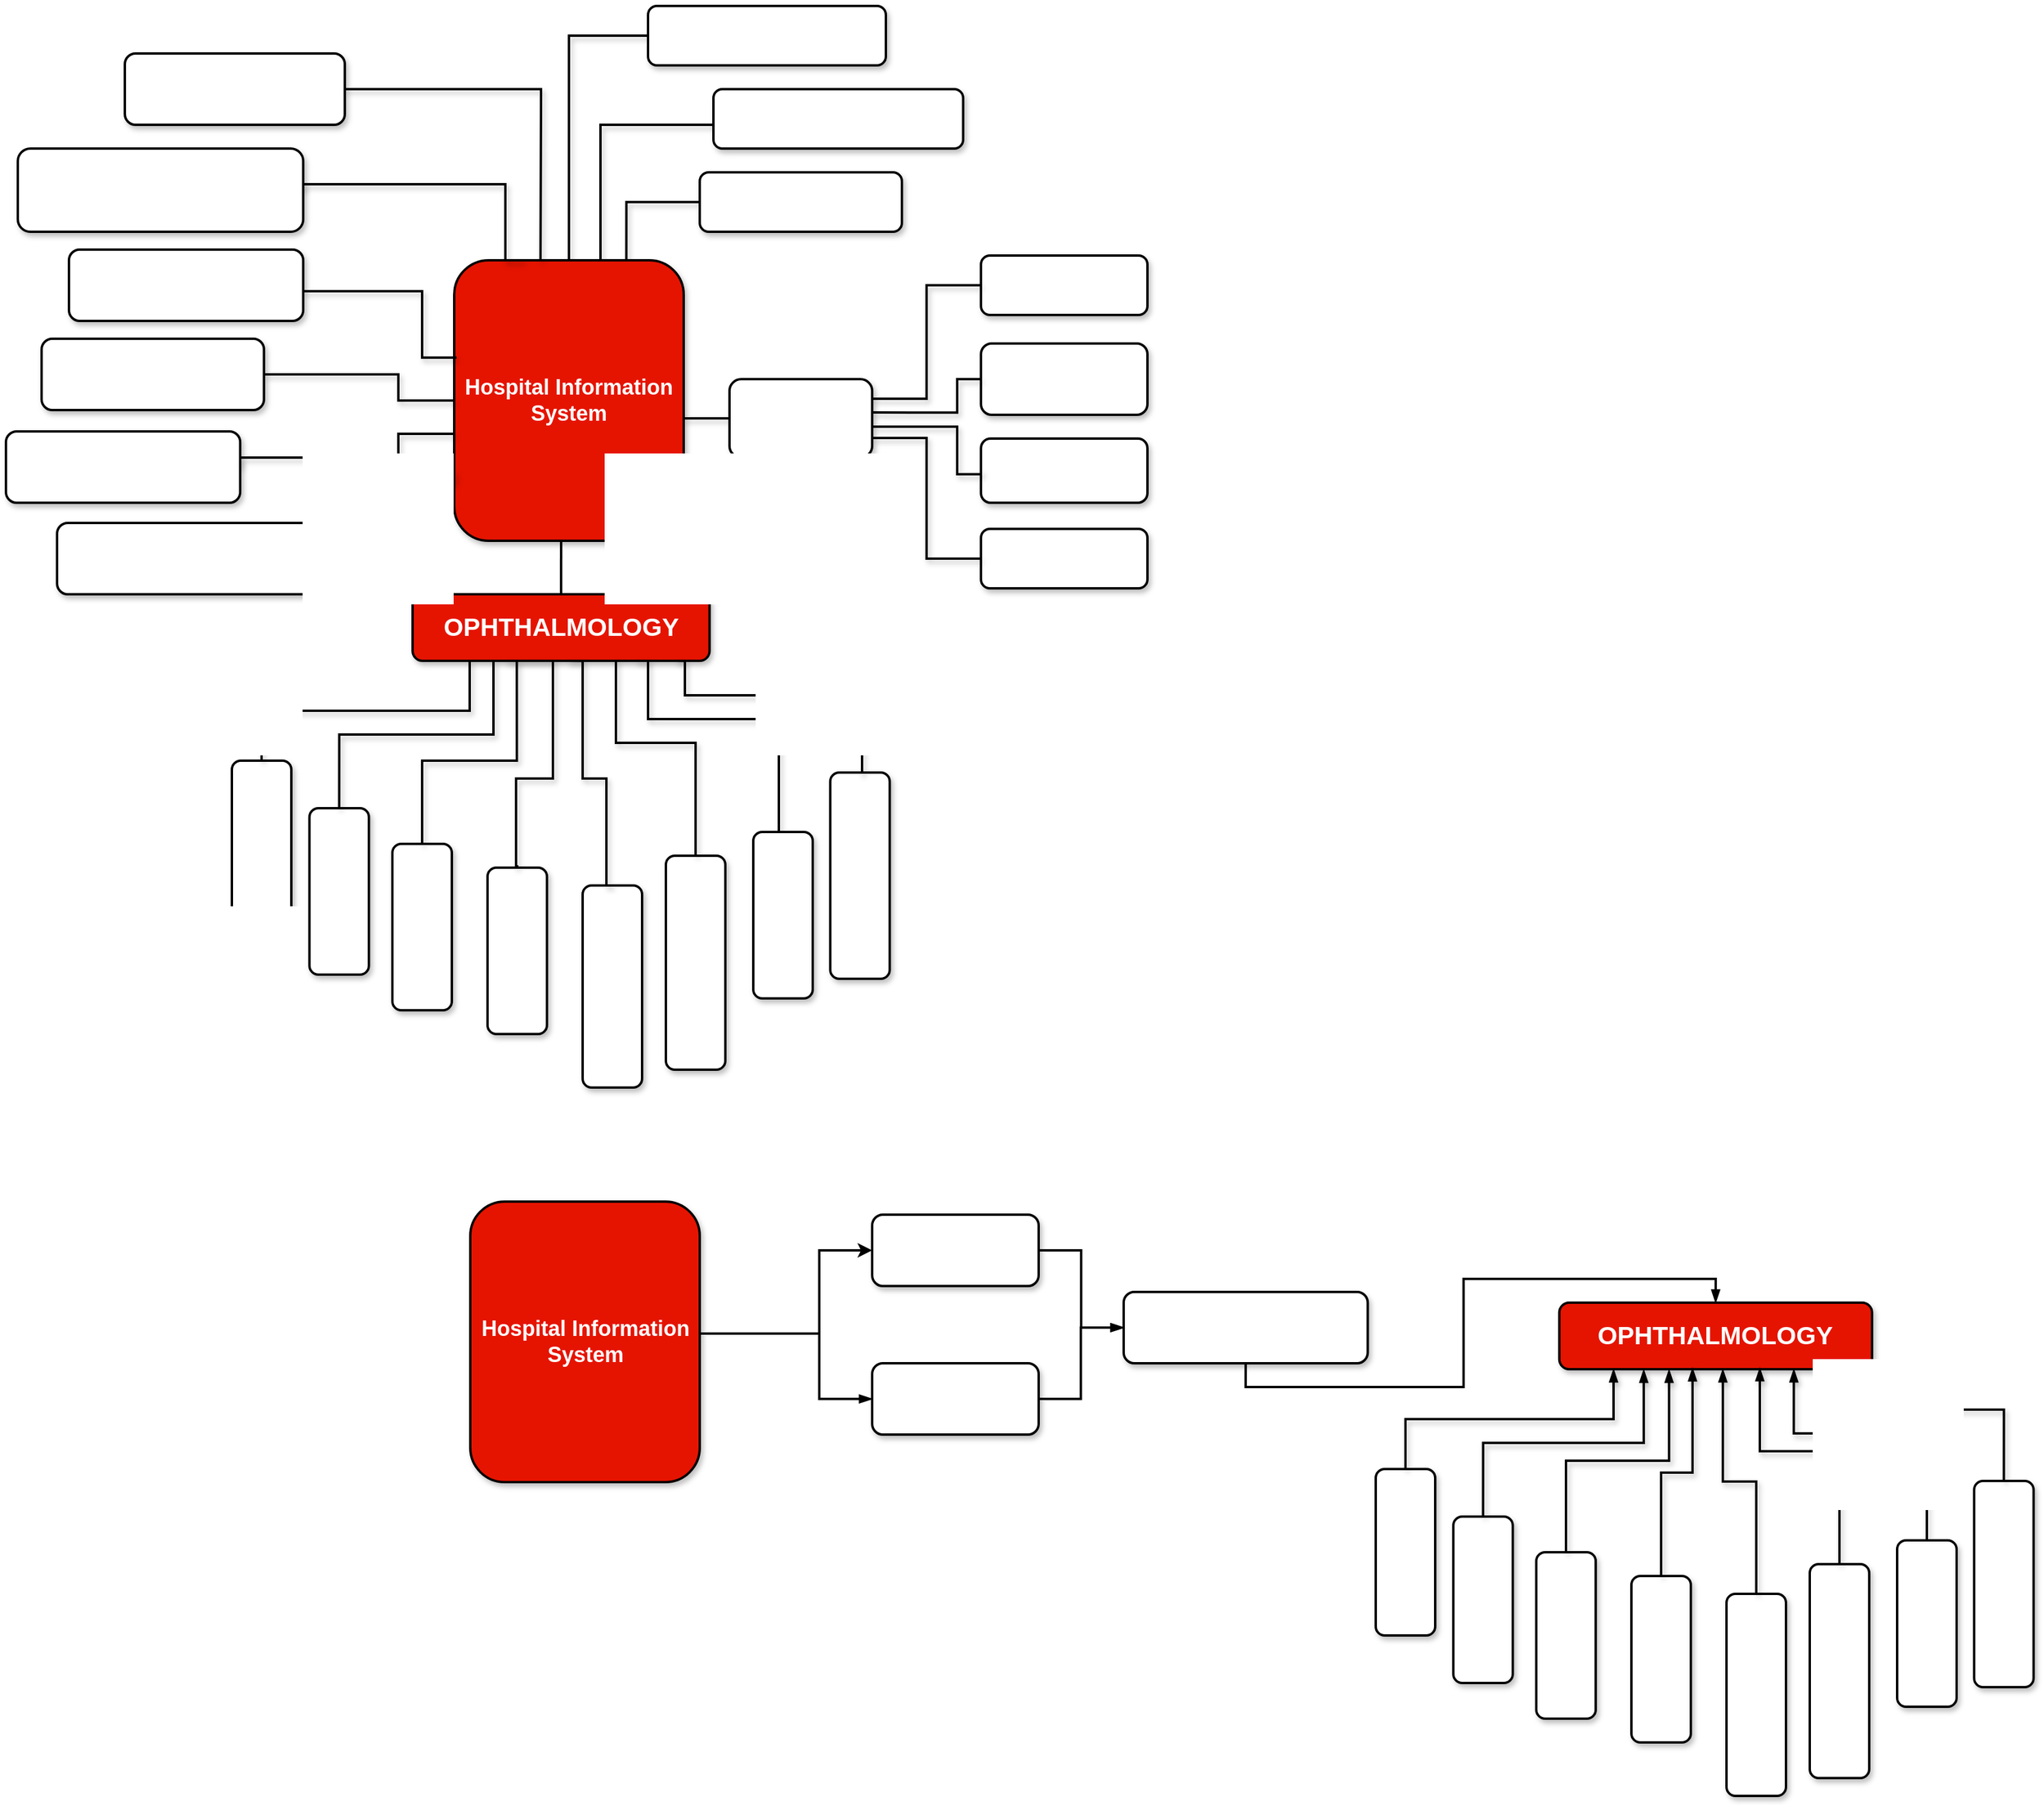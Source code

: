 <mxfile version="27.1.6">
  <diagram name="Page-1" id="90a13364-a465-7bf4-72fc-28e22215d7a0">
    <mxGraphModel dx="1423" dy="698" grid="0" gridSize="10" guides="1" tooltips="1" connect="1" arrows="1" fold="1" page="1" pageScale="1.5" pageWidth="3300" pageHeight="2339" background="light-dark(#FFFFFF,#FFFFFF)" math="0" shadow="0">
      <root>
        <mxCell id="0" style=";html=1;" />
        <mxCell id="1" style=";html=1;" parent="0" />
        <mxCell id="3a17f1ce550125da-13" style="edgeStyle=elbowEdgeStyle;rounded=0;html=1;startArrow=none;startFill=0;jettySize=auto;orthogonalLoop=1;fontSize=18;elbow=vertical;strokeColor=light-dark(#000000,#000000);endArrow=none;align=center;verticalAlign=middle;fontFamily=Helvetica;fontColor=default;labelBackgroundColor=default;curved=1;fontStyle=1;shadow=1;strokeWidth=2;" parent="1" source="3a17f1ce550125da-2" target="3a17f1ce550125da-4" edge="1">
          <mxGeometry relative="1" as="geometry" />
        </mxCell>
        <mxCell id="wzNAJELc3Rrf7rPGQdhp-30" style="edgeStyle=orthogonalEdgeStyle;rounded=0;orthogonalLoop=1;jettySize=auto;html=1;exitX=0.5;exitY=0;exitDx=0;exitDy=0;entryX=0;entryY=0.5;entryDx=0;entryDy=0;endArrow=none;startFill=0;fontStyle=1;shadow=1;strokeColor=light-dark(#000000,#000000);strokeWidth=2;" edge="1" parent="1" source="3a17f1ce550125da-2" target="wzNAJELc3Rrf7rPGQdhp-21">
          <mxGeometry relative="1" as="geometry" />
        </mxCell>
        <mxCell id="wzNAJELc3Rrf7rPGQdhp-31" style="edgeStyle=orthogonalEdgeStyle;rounded=0;orthogonalLoop=1;jettySize=auto;html=1;exitX=0.75;exitY=0;exitDx=0;exitDy=0;entryX=0;entryY=0.5;entryDx=0;entryDy=0;endArrow=none;startFill=0;fontStyle=1;shadow=1;strokeColor=light-dark(#000000,#000000);strokeWidth=2;" edge="1" parent="1" source="3a17f1ce550125da-2" target="wzNAJELc3Rrf7rPGQdhp-25">
          <mxGeometry relative="1" as="geometry" />
        </mxCell>
        <mxCell id="wzNAJELc3Rrf7rPGQdhp-33" style="edgeStyle=orthogonalEdgeStyle;rounded=0;orthogonalLoop=1;jettySize=auto;html=1;exitX=0.75;exitY=0;exitDx=0;exitDy=0;entryX=0;entryY=0.5;entryDx=0;entryDy=0;endArrow=none;startFill=0;fontStyle=1;shadow=1;strokeColor=light-dark(#000000,#000000);strokeWidth=2;" edge="1" parent="1" source="3a17f1ce550125da-2" target="wzNAJELc3Rrf7rPGQdhp-32">
          <mxGeometry relative="1" as="geometry">
            <Array as="points">
              <mxPoint x="910" y="454" />
              <mxPoint x="910" y="340" />
              <mxPoint x="1005" y="340" />
            </Array>
          </mxGeometry>
        </mxCell>
        <mxCell id="3a17f1ce550125da-2" value="Hospital Information System" style="whiteSpace=wrap;html=1;shadow=1;fontSize=18;fillColor=light-dark(#E51400,#FFFFFF);strokeColor=light-dark(#000000,#000000);rounded=1;align=center;verticalAlign=middle;fontFamily=Helvetica;fontStyle=1;fontColor=#ffffff;strokeWidth=2;" parent="1" vertex="1">
          <mxGeometry x="787" y="454" width="193" height="236" as="geometry" />
        </mxCell>
        <mxCell id="3a17f1ce550125da-4" value="VISIT" style="whiteSpace=wrap;html=1;shadow=1;fontSize=18;fillColor=light-dark(#FFFFFF,#CCE5FF);strokeColor=light-dark(#000000,#000000);rounded=1;align=center;verticalAlign=middle;fontFamily=Helvetica;fontColor=#ffffff;fontStyle=1;fillStyle=solid;strokeWidth=2;" parent="1" vertex="1">
          <mxGeometry x="1018.5" y="554" width="120" height="66" as="geometry" />
        </mxCell>
        <mxCell id="3a17f1ce550125da-20" style="rounded=0;html=1;startArrow=none;startFill=0;jettySize=auto;orthogonalLoop=1;fontSize=18;elbow=vertical;strokeColor=light-dark(#000000,#000000);align=center;verticalAlign=middle;fontFamily=Helvetica;fontColor=default;labelBackgroundColor=default;endArrow=none;entryX=0.01;entryY=0.347;entryDx=0;entryDy=0;entryPerimeter=0;edgeStyle=orthogonalEdgeStyle;curved=0;fontStyle=1;shadow=1;strokeWidth=2;" parent="1" source="3a17f1ce550125da-8" target="3a17f1ce550125da-2" edge="1">
          <mxGeometry relative="1" as="geometry">
            <Array as="points">
              <mxPoint x="760" y="480" />
              <mxPoint x="760" y="536" />
            </Array>
          </mxGeometry>
        </mxCell>
        <mxCell id="3a17f1ce550125da-8" value="LABORATORY" style="whiteSpace=wrap;html=1;shadow=1;fontSize=18;fillColor=light-dark(#FFFFFF,#CCE5FF);strokeColor=light-dark(#000000,#000000);rounded=1;align=center;verticalAlign=middle;fontFamily=Helvetica;fontColor=#ffffff;fontStyle=1;fillStyle=solid;strokeWidth=2;" parent="1" vertex="1">
          <mxGeometry x="463" y="445" width="197" height="60" as="geometry" />
        </mxCell>
        <mxCell id="3a17f1ce550125da-21" style="edgeStyle=orthogonalEdgeStyle;rounded=0;html=1;startArrow=none;startFill=0;jettySize=auto;orthogonalLoop=1;fontSize=18;elbow=vertical;strokeColor=light-dark(#000000,#000000);align=center;verticalAlign=middle;fontFamily=Helvetica;fontColor=default;labelBackgroundColor=default;endArrow=none;curved=0;fontStyle=1;shadow=1;strokeWidth=2;" parent="1" source="3a17f1ce550125da-9" target="3a17f1ce550125da-2" edge="1">
          <mxGeometry relative="1" as="geometry">
            <Array as="points">
              <mxPoint x="740" y="550" />
              <mxPoint x="740" y="572" />
            </Array>
          </mxGeometry>
        </mxCell>
        <mxCell id="3a17f1ce550125da-9" value="RADIOLOGY" style="whiteSpace=wrap;html=1;shadow=1;fontSize=18;fillColor=light-dark(#FFFFFF,#CCE5FF);strokeColor=light-dark(#000000,#000000);rounded=1;align=center;verticalAlign=middle;fontFamily=Helvetica;fontColor=#ffffff;fontStyle=1;fillStyle=solid;strokeWidth=2;" parent="1" vertex="1">
          <mxGeometry x="440" y="520" width="187" height="60" as="geometry" />
        </mxCell>
        <mxCell id="3a17f1ce550125da-10" value="&lt;span id=&quot;docs-internal-guid-645cfd7d-7fff-0ffe-12d1-b18ff2b2fb76&quot;&gt;&lt;span style=&quot;font-size: 16pt; background-color: transparent; font-variant-numeric: normal; font-variant-east-asian: normal; font-variant-alternates: normal; font-variant-position: normal; font-variant-emoji: normal; vertical-align: baseline; white-space-collapse: preserve;&quot;&gt;OPHTHALMOLOGY&lt;/span&gt;&lt;/span&gt;" style="whiteSpace=wrap;html=1;shadow=1;fontSize=18;fillColor=light-dark(#E51400,#FFFFFF);strokeColor=light-dark(#000000,#000000);rounded=1;align=center;verticalAlign=middle;fontFamily=Helvetica;fontColor=#ffffff;fontStyle=1;strokeWidth=2;" parent="1" vertex="1">
          <mxGeometry x="752" y="735" width="249.75" height="56" as="geometry" />
        </mxCell>
        <mxCell id="wzNAJELc3Rrf7rPGQdhp-2" value="OPD" style="rounded=1;whiteSpace=wrap;fontSize=18;fontStyle=1;shadow=1;strokeColor=light-dark(#000000,#000000);align=center;verticalAlign=middle;fontFamily=Helvetica;fontColor=#ffffff;fillColor=light-dark(#FFFFFF,#CCE5FF);fillStyle=solid;strokeWidth=2;" vertex="1" parent="1">
          <mxGeometry x="1230" y="450" width="140" height="50" as="geometry" />
        </mxCell>
        <mxCell id="wzNAJELc3Rrf7rPGQdhp-6" value="IPD" style="rounded=1;whiteSpace=wrap;html=1;fontSize=18;fontStyle=1;shadow=1;strokeColor=light-dark(#000000,#000000);align=center;verticalAlign=middle;fontFamily=Helvetica;fontColor=#ffffff;fillColor=light-dark(#FFFFFF,#CCE5FF);fillStyle=solid;strokeWidth=2;" vertex="1" parent="1">
          <mxGeometry x="1230" y="524" width="140" height="60" as="geometry" />
        </mxCell>
        <mxCell id="wzNAJELc3Rrf7rPGQdhp-7" value="EMERGENCY" style="rounded=1;whiteSpace=wrap;html=1;fontSize=18;fontStyle=1;shadow=1;strokeColor=light-dark(#000000,#000000);align=center;verticalAlign=middle;fontFamily=Helvetica;fontColor=#ffffff;fillColor=light-dark(#FFFFFF,#CCE5FF);fillStyle=solid;strokeWidth=2;" vertex="1" parent="1">
          <mxGeometry x="1230" y="680" width="140" height="50" as="geometry" />
        </mxCell>
        <mxCell id="wzNAJELc3Rrf7rPGQdhp-8" value="DAYCARE" style="rounded=1;whiteSpace=wrap;html=1;fontSize=18;fontStyle=1;shadow=1;strokeColor=light-dark(#000000,#000000);align=center;verticalAlign=middle;fontFamily=Helvetica;fontColor=#ffffff;fillColor=light-dark(#FFFFFF,#CCE5FF);fillStyle=solid;strokeWidth=2;" vertex="1" parent="1">
          <mxGeometry x="1230" y="604" width="140" height="54" as="geometry" />
        </mxCell>
        <mxCell id="wzNAJELc3Rrf7rPGQdhp-9" value="" style="endArrow=none;html=1;rounded=0;entryX=0;entryY=0.5;entryDx=0;entryDy=0;exitX=0.995;exitY=0.425;exitDx=0;exitDy=0;edgeStyle=orthogonalEdgeStyle;strokeColor=light-dark(#000000,#000000);align=center;verticalAlign=middle;fontFamily=Helvetica;fontSize=18;fontColor=default;labelBackgroundColor=default;elbow=vertical;startArrow=none;startFill=0;curved=0;exitPerimeter=0;fontStyle=1;shadow=1;strokeWidth=2;" edge="1" parent="1" source="3a17f1ce550125da-4" target="wzNAJELc3Rrf7rPGQdhp-6">
          <mxGeometry width="50" height="50" relative="1" as="geometry">
            <mxPoint x="990" y="700" as="sourcePoint" />
            <mxPoint x="1040" y="650" as="targetPoint" />
            <Array as="points">
              <mxPoint x="1210" y="582" />
              <mxPoint x="1210" y="554" />
            </Array>
          </mxGeometry>
        </mxCell>
        <mxCell id="wzNAJELc3Rrf7rPGQdhp-10" value="" style="html=1;rounded=0;exitX=0;exitY=0.5;exitDx=0;exitDy=0;edgeStyle=orthogonalEdgeStyle;endArrow=none;startFill=0;entryX=1;entryY=0.25;entryDx=0;entryDy=0;strokeColor=light-dark(#000000,#000000);align=center;verticalAlign=middle;fontFamily=Helvetica;fontSize=18;fontColor=default;labelBackgroundColor=default;elbow=vertical;startArrow=none;curved=0;fontStyle=1;shadow=1;strokeWidth=2;" edge="1" parent="1" source="wzNAJELc3Rrf7rPGQdhp-2" target="3a17f1ce550125da-4">
          <mxGeometry width="100" relative="1" as="geometry">
            <mxPoint x="960" y="670" as="sourcePoint" />
            <mxPoint x="1190" y="570" as="targetPoint" />
          </mxGeometry>
        </mxCell>
        <mxCell id="wzNAJELc3Rrf7rPGQdhp-11" value="" style="html=1;rounded=0;exitX=0;exitY=0.5;exitDx=0;exitDy=0;edgeStyle=orthogonalEdgeStyle;endArrow=none;startFill=0;entryX=1.003;entryY=0.606;entryDx=0;entryDy=0;entryPerimeter=0;strokeColor=light-dark(#000000,#000000);align=center;verticalAlign=middle;fontFamily=Helvetica;fontSize=18;fontColor=default;labelBackgroundColor=default;elbow=vertical;startArrow=none;curved=0;fontStyle=1;shadow=1;strokeWidth=2;" edge="1" parent="1" source="wzNAJELc3Rrf7rPGQdhp-8" target="3a17f1ce550125da-4">
          <mxGeometry width="100" relative="1" as="geometry">
            <mxPoint x="1223" y="640" as="sourcePoint" />
            <mxPoint x="1157" y="590" as="targetPoint" />
            <Array as="points">
              <mxPoint x="1210" y="634" />
              <mxPoint x="1210" y="594" />
            </Array>
          </mxGeometry>
        </mxCell>
        <mxCell id="wzNAJELc3Rrf7rPGQdhp-12" value="" style="html=1;rounded=0;exitX=0;exitY=0.5;exitDx=0;exitDy=0;edgeStyle=orthogonalEdgeStyle;endArrow=none;startFill=0;entryX=1;entryY=0.75;entryDx=0;entryDy=0;strokeColor=light-dark(#000000,#000000);align=center;verticalAlign=middle;fontFamily=Helvetica;fontSize=18;fontColor=default;labelBackgroundColor=default;elbow=vertical;startArrow=none;curved=0;fontStyle=1;shadow=1;strokeWidth=2;" edge="1" parent="1" source="wzNAJELc3Rrf7rPGQdhp-7" target="3a17f1ce550125da-4">
          <mxGeometry width="100" relative="1" as="geometry">
            <mxPoint x="1113" y="750" as="sourcePoint" />
            <mxPoint x="1040" y="839" as="targetPoint" />
          </mxGeometry>
        </mxCell>
        <mxCell id="wzNAJELc3Rrf7rPGQdhp-13" value="PHARMACY" style="whiteSpace=wrap;html=1;shadow=1;fontSize=18;fillColor=light-dark(#FFFFFF,#CCE5FF);strokeColor=light-dark(#000000,#000000);rounded=1;align=center;verticalAlign=middle;fontFamily=Helvetica;fontColor=#ffffff;fontStyle=1;fillStyle=solid;strokeWidth=2;" vertex="1" parent="1">
          <mxGeometry x="410" y="598" width="197" height="60" as="geometry" />
        </mxCell>
        <mxCell id="wzNAJELc3Rrf7rPGQdhp-14" style="edgeStyle=orthogonalEdgeStyle;rounded=0;html=1;startArrow=none;startFill=0;jettySize=auto;orthogonalLoop=1;fontSize=18;elbow=vertical;strokeColor=light-dark(#000000,#000000);endArrow=none;exitX=1;exitY=0.5;exitDx=0;exitDy=0;align=center;verticalAlign=middle;fontFamily=Helvetica;fontColor=default;labelBackgroundColor=default;entryX=-0.001;entryY=0.62;entryDx=0;entryDy=0;entryPerimeter=0;curved=0;fontStyle=1;shadow=1;strokeWidth=2;" edge="1" parent="1" source="wzNAJELc3Rrf7rPGQdhp-13" target="3a17f1ce550125da-2">
          <mxGeometry relative="1" as="geometry">
            <mxPoint x="750" y="720" as="sourcePoint" />
            <mxPoint x="770" y="574" as="targetPoint" />
            <Array as="points">
              <mxPoint x="607" y="620" />
              <mxPoint x="740" y="620" />
              <mxPoint x="740" y="600" />
              <mxPoint x="787" y="600" />
            </Array>
          </mxGeometry>
        </mxCell>
        <mxCell id="wzNAJELc3Rrf7rPGQdhp-19" value="EMR/PRESCRIPTION" style="whiteSpace=wrap;html=1;shadow=1;fontSize=18;fillColor=light-dark(#FFFFFF,#CCE5FF);strokeColor=light-dark(#000000,#000000);rounded=1;align=center;verticalAlign=middle;fontFamily=Helvetica;fontColor=#ffffff;fontStyle=1;fillStyle=solid;strokeWidth=2;" vertex="1" parent="1">
          <mxGeometry x="453" y="675" width="217" height="60" as="geometry" />
        </mxCell>
        <mxCell id="wzNAJELc3Rrf7rPGQdhp-20" style="edgeStyle=orthogonalEdgeStyle;rounded=0;html=1;startArrow=none;startFill=0;jettySize=auto;orthogonalLoop=1;fontSize=18;elbow=vertical;strokeColor=light-dark(#000000,#000000);endArrow=none;exitX=1;exitY=0.5;exitDx=0;exitDy=0;align=center;verticalAlign=middle;fontFamily=Helvetica;fontColor=default;labelBackgroundColor=default;entryX=0;entryY=0.75;entryDx=0;entryDy=0;curved=0;fontStyle=1;shadow=1;strokeWidth=2;" edge="1" parent="1" source="wzNAJELc3Rrf7rPGQdhp-19" target="3a17f1ce550125da-2">
          <mxGeometry relative="1" as="geometry">
            <mxPoint x="730" y="610" as="sourcePoint" />
            <mxPoint x="841" y="646" as="targetPoint" />
            <Array as="points">
              <mxPoint x="760" y="705" />
              <mxPoint x="760" y="640" />
              <mxPoint x="787" y="640" />
            </Array>
          </mxGeometry>
        </mxCell>
        <mxCell id="wzNAJELc3Rrf7rPGQdhp-21" value="APPOINTMENTS" style="whiteSpace=wrap;html=1;shadow=1;fontSize=18;fillColor=light-dark(#FFFFFF,#CCE5FF);strokeColor=light-dark(#000000,#000000);rounded=1;align=center;verticalAlign=middle;fontFamily=Helvetica;fontColor=#ffffff;fontStyle=1;fillStyle=solid;strokeWidth=2;" vertex="1" parent="1">
          <mxGeometry x="950" y="240" width="200" height="50" as="geometry" />
        </mxCell>
        <mxCell id="wzNAJELc3Rrf7rPGQdhp-22" value="DIALYSIS" style="whiteSpace=wrap;html=1;shadow=1;fontSize=18;fillColor=light-dark(#FFFFFF,#CCE5FF);strokeColor=light-dark(#000000,#000000);rounded=1;align=center;verticalAlign=middle;fontFamily=Helvetica;fontColor=#ffffff;fontStyle=1;fillStyle=solid;strokeWidth=2;" vertex="1" parent="1">
          <mxGeometry x="510" y="280" width="185" height="60" as="geometry" />
        </mxCell>
        <mxCell id="wzNAJELc3Rrf7rPGQdhp-23" style="edgeStyle=orthogonalEdgeStyle;rounded=0;html=1;startArrow=none;startFill=0;jettySize=auto;orthogonalLoop=1;fontSize=18;elbow=vertical;strokeColor=light-dark(#000000,#000000);endArrow=none;exitX=1;exitY=0.5;exitDx=0;exitDy=0;align=center;verticalAlign=middle;fontFamily=Helvetica;fontColor=default;labelBackgroundColor=default;curved=0;entryX=0.376;entryY=-0.001;entryDx=0;entryDy=0;entryPerimeter=0;fontStyle=1;shadow=1;strokeWidth=2;" edge="1" parent="1" source="wzNAJELc3Rrf7rPGQdhp-22" target="3a17f1ce550125da-2">
          <mxGeometry relative="1" as="geometry">
            <mxPoint x="936.5" y="280" as="sourcePoint" />
            <mxPoint x="993.5" y="301" as="targetPoint" />
            <Array as="points">
              <mxPoint x="860" y="310" />
              <mxPoint x="860" y="320" />
              <mxPoint x="860" y="320" />
            </Array>
          </mxGeometry>
        </mxCell>
        <mxCell id="wzNAJELc3Rrf7rPGQdhp-24" value="&lt;div style=&quot;&quot;&gt;&lt;span style=&quot;background-color: transparent;&quot;&gt;MRD (Medical Records Department)&lt;/span&gt;&lt;/div&gt;" style="whiteSpace=wrap;html=1;shadow=1;fontSize=18;fillColor=light-dark(#FFFFFF,#CCE5FF);strokeColor=light-dark(#000000,#000000);rounded=1;align=center;verticalAlign=middle;fontFamily=Helvetica;fontColor=#ffffff;fontStyle=1;fillStyle=solid;strokeWidth=2;" vertex="1" parent="1">
          <mxGeometry x="420" y="360" width="240" height="70" as="geometry" />
        </mxCell>
        <mxCell id="wzNAJELc3Rrf7rPGQdhp-25" value="NURSING" style="whiteSpace=wrap;html=1;shadow=1;fontSize=18;fillColor=light-dark(#FFFFFF,#CCE5FF);strokeColor=light-dark(#000000,#000000);rounded=1;align=center;verticalAlign=middle;fontFamily=Helvetica;fontColor=#ffffff;fontStyle=1;fillStyle=solid;strokeWidth=2;" vertex="1" parent="1">
          <mxGeometry x="993.5" y="380" width="170" height="50" as="geometry" />
        </mxCell>
        <mxCell id="wzNAJELc3Rrf7rPGQdhp-32" value="ADVANCE BOOKING" style="whiteSpace=wrap;html=1;shadow=1;fontSize=18;fillColor=light-dark(#FFFFFF,#CCE5FF);strokeColor=light-dark(#000000,#000000);rounded=1;align=center;verticalAlign=middle;fontFamily=Helvetica;fontColor=#ffffff;fontStyle=1;fillStyle=solid;strokeWidth=2;" vertex="1" parent="1">
          <mxGeometry x="1005" y="310" width="210" height="50" as="geometry" />
        </mxCell>
        <mxCell id="wzNAJELc3Rrf7rPGQdhp-34" style="edgeStyle=orthogonalEdgeStyle;rounded=0;orthogonalLoop=1;jettySize=auto;html=1;exitX=1;exitY=0.5;exitDx=0;exitDy=0;endArrow=none;startFill=0;entryX=0.302;entryY=0;entryDx=0;entryDy=0;entryPerimeter=0;fontStyle=1;shadow=1;strokeColor=light-dark(#000000,#000000);strokeWidth=2;" edge="1" parent="1" source="wzNAJELc3Rrf7rPGQdhp-24" target="3a17f1ce550125da-2">
          <mxGeometry relative="1" as="geometry">
            <mxPoint x="845" y="450" as="targetPoint" />
            <Array as="points">
              <mxPoint x="660" y="390" />
              <mxPoint x="830" y="390" />
              <mxPoint x="830" y="454" />
            </Array>
          </mxGeometry>
        </mxCell>
        <mxCell id="wzNAJELc3Rrf7rPGQdhp-35" value="PATIENT HISTORY" style="rounded=1;whiteSpace=wrap;fontSize=18;rotation=-90;fontStyle=1;shadow=1;strokeColor=light-dark(#000000,#000000);align=center;verticalAlign=middle;fontFamily=Helvetica;fontColor=#ffffff;fillColor=light-dark(#FFFFFF,#CCE5FF);fillStyle=solid;strokeWidth=2;" vertex="1" parent="1">
          <mxGeometry x="555" y="920" width="140" height="50" as="geometry" />
        </mxCell>
        <mxCell id="wzNAJELc3Rrf7rPGQdhp-36" value="ALLERGIES" style="rounded=1;whiteSpace=wrap;fontSize=18;rotation=-90;fontStyle=1;shadow=1;strokeColor=light-dark(#000000,#000000);align=center;verticalAlign=middle;fontFamily=Helvetica;fontColor=#ffffff;fillColor=light-dark(#FFFFFF,#CCE5FF);fillStyle=solid;strokeWidth=2;" vertex="1" parent="1">
          <mxGeometry x="620.25" y="960" width="140" height="50" as="geometry" />
        </mxCell>
        <mxCell id="wzNAJELc3Rrf7rPGQdhp-37" value="OPTOMETRY" style="rounded=1;whiteSpace=wrap;fontSize=18;rotation=-90;fontStyle=1;shadow=1;strokeColor=light-dark(#000000,#000000);align=center;verticalAlign=middle;fontFamily=Helvetica;fontColor=#ffffff;fillColor=light-dark(#FFFFFF,#CCE5FF);fillStyle=solid;strokeWidth=2;" vertex="1" parent="1">
          <mxGeometry x="690" y="990" width="140" height="50" as="geometry" />
        </mxCell>
        <mxCell id="wzNAJELc3Rrf7rPGQdhp-38" value="DIAGNOSIS" style="rounded=1;whiteSpace=wrap;fontSize=18;rotation=-90;fontStyle=1;shadow=1;strokeColor=light-dark(#000000,#000000);align=center;verticalAlign=middle;fontFamily=Helvetica;fontColor=#ffffff;fillColor=light-dark(#FFFFFF,#CCE5FF);fillStyle=solid;strokeWidth=2;" vertex="1" parent="1">
          <mxGeometry x="770" y="1010" width="140" height="50" as="geometry" />
        </mxCell>
        <mxCell id="wzNAJELc3Rrf7rPGQdhp-39" value="EXAMINATIONS" style="rounded=1;whiteSpace=wrap;fontSize=18;rotation=-90;fontStyle=1;shadow=1;strokeColor=light-dark(#000000,#000000);align=center;verticalAlign=middle;fontFamily=Helvetica;fontColor=#ffffff;fillColor=light-dark(#FFFFFF,#CCE5FF);fillStyle=solid;strokeWidth=2;" vertex="1" parent="1">
          <mxGeometry x="835" y="1040" width="170" height="50" as="geometry" />
        </mxCell>
        <mxCell id="wzNAJELc3Rrf7rPGQdhp-40" value="INVESTIGATIONS" style="rounded=1;whiteSpace=wrap;fontSize=18;rotation=-90;fontStyle=1;shadow=1;strokeColor=light-dark(#000000,#000000);align=center;verticalAlign=middle;fontFamily=Helvetica;fontColor=#ffffff;fillColor=light-dark(#FFFFFF,#CCE5FF);fillStyle=solid;strokeWidth=2;" vertex="1" parent="1">
          <mxGeometry x="900" y="1020" width="180" height="50" as="geometry" />
        </mxCell>
        <mxCell id="wzNAJELc3Rrf7rPGQdhp-41" style="edgeStyle=orthogonalEdgeStyle;rounded=0;orthogonalLoop=1;jettySize=auto;html=1;exitX=1;exitY=0.5;exitDx=0;exitDy=0;strokeColor=light-dark(#000000,#000000);align=center;verticalAlign=middle;fontFamily=Helvetica;fontSize=18;fontColor=default;labelBackgroundColor=default;elbow=vertical;startArrow=none;startFill=0;endArrow=none;curved=0;fontStyle=1;shadow=1;strokeWidth=2;" edge="1" parent="1" source="wzNAJELc3Rrf7rPGQdhp-35">
          <mxGeometry relative="1" as="geometry">
            <mxPoint x="800" y="791" as="targetPoint" />
            <Array as="points">
              <mxPoint x="625" y="833" />
              <mxPoint x="800" y="833" />
              <mxPoint x="800" y="791" />
            </Array>
          </mxGeometry>
        </mxCell>
        <mxCell id="wzNAJELc3Rrf7rPGQdhp-42" style="edgeStyle=orthogonalEdgeStyle;rounded=0;orthogonalLoop=1;jettySize=auto;html=1;exitX=1;exitY=0.5;exitDx=0;exitDy=0;entryX=0.27;entryY=1.006;entryDx=0;entryDy=0;entryPerimeter=0;strokeColor=light-dark(#000000,#000000);align=center;verticalAlign=middle;fontFamily=Helvetica;fontSize=18;fontColor=default;labelBackgroundColor=default;elbow=vertical;startArrow=none;startFill=0;endArrow=none;curved=0;fontStyle=1;shadow=1;strokeWidth=2;" edge="1" parent="1" source="wzNAJELc3Rrf7rPGQdhp-36" target="3a17f1ce550125da-10">
          <mxGeometry relative="1" as="geometry">
            <Array as="points">
              <mxPoint x="690" y="853" />
              <mxPoint x="820" y="853" />
              <mxPoint x="820" y="791" />
            </Array>
          </mxGeometry>
        </mxCell>
        <mxCell id="wzNAJELc3Rrf7rPGQdhp-43" style="edgeStyle=orthogonalEdgeStyle;rounded=0;orthogonalLoop=1;jettySize=auto;html=1;exitX=1;exitY=0.5;exitDx=0;exitDy=0;strokeColor=light-dark(#000000,#000000);align=center;verticalAlign=middle;fontFamily=Helvetica;fontSize=18;fontColor=default;labelBackgroundColor=default;elbow=vertical;startArrow=none;startFill=0;endArrow=none;curved=0;fontStyle=1;entryX=0.351;entryY=1.006;entryDx=0;entryDy=0;entryPerimeter=0;shadow=1;strokeWidth=2;" edge="1" parent="1" source="wzNAJELc3Rrf7rPGQdhp-37" target="3a17f1ce550125da-10">
          <mxGeometry relative="1" as="geometry">
            <mxPoint x="850" y="820" as="targetPoint" />
            <Array as="points">
              <mxPoint x="760" y="875" />
              <mxPoint x="840" y="875" />
            </Array>
          </mxGeometry>
        </mxCell>
        <mxCell id="wzNAJELc3Rrf7rPGQdhp-45" style="edgeStyle=orthogonalEdgeStyle;rounded=0;orthogonalLoop=1;jettySize=auto;html=1;exitX=1;exitY=0.5;exitDx=0;exitDy=0;entryX=0.314;entryY=1;entryDx=0;entryDy=0;entryPerimeter=0;strokeColor=light-dark(#000000,#000000);align=center;verticalAlign=middle;fontFamily=Helvetica;fontSize=18;fontColor=default;labelBackgroundColor=default;elbow=vertical;startArrow=none;startFill=0;endArrow=none;curved=0;fontStyle=1;shadow=1;strokeWidth=2;" edge="1" parent="1" source="wzNAJELc3Rrf7rPGQdhp-38" target="3a17f1ce550125da-10">
          <mxGeometry relative="1" as="geometry">
            <mxPoint x="840" y="800" as="targetPoint" />
            <Array as="points">
              <mxPoint x="839" y="964" />
              <mxPoint x="839" y="890" />
              <mxPoint x="870" y="890" />
              <mxPoint x="870" y="791" />
            </Array>
          </mxGeometry>
        </mxCell>
        <mxCell id="wzNAJELc3Rrf7rPGQdhp-46" style="edgeStyle=orthogonalEdgeStyle;rounded=0;orthogonalLoop=1;jettySize=auto;html=1;exitX=1;exitY=0.5;exitDx=0;exitDy=0;entryX=0.523;entryY=1.001;entryDx=0;entryDy=0;entryPerimeter=0;endArrow=none;startFill=0;fontStyle=1;shadow=1;strokeColor=light-dark(#000000,#000000);strokeWidth=2;" edge="1" parent="1" source="wzNAJELc3Rrf7rPGQdhp-39" target="3a17f1ce550125da-10">
          <mxGeometry relative="1" as="geometry">
            <mxPoint x="884" y="800" as="targetPoint" />
            <Array as="points">
              <mxPoint x="915" y="890" />
              <mxPoint x="895" y="890" />
              <mxPoint x="895" y="791" />
            </Array>
          </mxGeometry>
        </mxCell>
        <mxCell id="wzNAJELc3Rrf7rPGQdhp-47" style="edgeStyle=orthogonalEdgeStyle;rounded=0;orthogonalLoop=1;jettySize=auto;html=1;exitX=1;exitY=0.5;exitDx=0;exitDy=0;strokeColor=light-dark(#000000,#000000);align=center;verticalAlign=middle;fontFamily=Helvetica;fontSize=18;fontColor=default;labelBackgroundColor=default;elbow=vertical;startArrow=none;startFill=0;endArrow=none;curved=0;fontStyle=1;shadow=1;strokeWidth=2;" edge="1" parent="1" source="wzNAJELc3Rrf7rPGQdhp-40">
          <mxGeometry relative="1" as="geometry">
            <mxPoint x="923" y="790" as="targetPoint" />
            <Array as="points">
              <mxPoint x="990" y="860" />
              <mxPoint x="923" y="860" />
              <mxPoint x="923" y="791" />
            </Array>
          </mxGeometry>
        </mxCell>
        <mxCell id="wzNAJELc3Rrf7rPGQdhp-50" style="edgeStyle=orthogonalEdgeStyle;rounded=0;orthogonalLoop=1;jettySize=auto;html=1;exitX=1;exitY=0.5;exitDx=0;exitDy=0;entryX=0.75;entryY=1;entryDx=0;entryDy=0;strokeColor=light-dark(#000000,#000000);align=center;verticalAlign=middle;fontFamily=Helvetica;fontSize=18;fontColor=default;labelBackgroundColor=default;elbow=vertical;startArrow=none;startFill=0;endArrow=none;curved=0;fontStyle=1;shadow=1;strokeWidth=2;" edge="1" parent="1" source="wzNAJELc3Rrf7rPGQdhp-48" target="3a17f1ce550125da-10">
          <mxGeometry relative="1" as="geometry">
            <Array as="points">
              <mxPoint x="1060" y="935" />
              <mxPoint x="1060" y="840" />
              <mxPoint x="950" y="840" />
              <mxPoint x="950" y="791" />
            </Array>
          </mxGeometry>
        </mxCell>
        <mxCell id="wzNAJELc3Rrf7rPGQdhp-48" value="ADVICE" style="rounded=1;whiteSpace=wrap;fontSize=18;rotation=-90;fontStyle=1;shadow=1;strokeColor=light-dark(#000000,#000000);align=center;verticalAlign=middle;fontFamily=Helvetica;fontColor=#ffffff;fillColor=light-dark(#FFFFFF,#CCE5FF);fillStyle=solid;strokeWidth=2;" vertex="1" parent="1">
          <mxGeometry x="993.5" y="980" width="140" height="50" as="geometry" />
        </mxCell>
        <mxCell id="wzNAJELc3Rrf7rPGQdhp-51" value="PRE / INTRA OP" style="rounded=1;whiteSpace=wrap;fontSize=18;rotation=-90;fontStyle=1;shadow=1;strokeColor=light-dark(#000000,#000000);align=center;verticalAlign=middle;fontFamily=Helvetica;fontColor=#ffffff;fillColor=light-dark(#FFFFFF,#CCE5FF);fillStyle=solid;strokeWidth=2;" vertex="1" parent="1">
          <mxGeometry x="1041.5" y="946.75" width="173.5" height="50" as="geometry" />
        </mxCell>
        <mxCell id="wzNAJELc3Rrf7rPGQdhp-52" style="edgeStyle=orthogonalEdgeStyle;rounded=0;orthogonalLoop=1;jettySize=auto;html=1;exitX=1;exitY=0.5;exitDx=0;exitDy=0;strokeColor=light-dark(#000000,#000000);align=center;verticalAlign=middle;fontFamily=Helvetica;fontSize=18;fontColor=default;labelBackgroundColor=default;elbow=vertical;startArrow=none;startFill=0;endArrow=none;curved=0;entryX=0.885;entryY=1.001;entryDx=0;entryDy=0;entryPerimeter=0;fontStyle=1;shadow=1;strokeWidth=2;" edge="1" parent="1" source="wzNAJELc3Rrf7rPGQdhp-51" target="3a17f1ce550125da-10">
          <mxGeometry relative="1" as="geometry">
            <mxPoint x="978" y="790" as="targetPoint" />
            <Array as="points">
              <mxPoint x="1130" y="885" />
              <mxPoint x="1130" y="820" />
              <mxPoint x="981" y="820" />
            </Array>
          </mxGeometry>
        </mxCell>
        <mxCell id="wzNAJELc3Rrf7rPGQdhp-60" style="edgeStyle=orthogonalEdgeStyle;rounded=0;orthogonalLoop=1;jettySize=auto;html=1;exitX=0.5;exitY=0;exitDx=0;exitDy=0;entryX=0.466;entryY=1.001;entryDx=0;entryDy=0;entryPerimeter=0;fontFamily=Helvetica;fontSize=18;fontColor=default;fontStyle=1;strokeColor=light-dark(#000000,#000000);endArrow=none;startFill=0;strokeWidth=2;" edge="1" parent="1" source="3a17f1ce550125da-10" target="3a17f1ce550125da-2">
          <mxGeometry relative="1" as="geometry">
            <Array as="points">
              <mxPoint x="877" y="690" />
            </Array>
          </mxGeometry>
        </mxCell>
        <mxCell id="wzNAJELc3Rrf7rPGQdhp-61" value="&lt;span id=&quot;docs-internal-guid-645cfd7d-7fff-0ffe-12d1-b18ff2b2fb76&quot;&gt;&lt;span style=&quot;font-size: 16pt; background-color: transparent; font-variant-numeric: normal; font-variant-east-asian: normal; font-variant-alternates: normal; font-variant-position: normal; font-variant-emoji: normal; vertical-align: baseline; white-space-collapse: preserve;&quot;&gt;OPHTHALMOLOGY&lt;/span&gt;&lt;/span&gt;" style="whiteSpace=wrap;html=1;shadow=1;fontSize=18;fillColor=light-dark(#E51400,#CCFFFF);strokeColor=light-dark(#000000,#000000);rounded=1;align=center;verticalAlign=middle;fontFamily=Helvetica;fontColor=#ffffff;fontStyle=1;strokeWidth=2;" vertex="1" parent="1">
          <mxGeometry x="1716.38" y="1331" width="263" height="56" as="geometry" />
        </mxCell>
        <mxCell id="wzNAJELc3Rrf7rPGQdhp-62" value="PATIENT HISTORY" style="rounded=1;whiteSpace=wrap;fontSize=18;rotation=-90;fontStyle=1;shadow=1;strokeColor=light-dark(#000000,#000000);align=center;verticalAlign=middle;fontFamily=Helvetica;fontColor=#ffffff;fillColor=light-dark(#FFFFFF,#FFFFFF);fillStyle=solid;strokeWidth=2;" vertex="1" parent="1">
          <mxGeometry x="1517" y="1516" width="140" height="50" as="geometry" />
        </mxCell>
        <mxCell id="wzNAJELc3Rrf7rPGQdhp-63" value="ALLERGIES" style="rounded=1;whiteSpace=wrap;fontSize=18;rotation=-90;fontStyle=1;shadow=1;strokeColor=light-dark(#000000,#000000);align=center;verticalAlign=middle;fontFamily=Helvetica;fontColor=#ffffff;fillColor=light-dark(#FFFFFF,#FFFFFF);fillStyle=solid;strokeWidth=2;" vertex="1" parent="1">
          <mxGeometry x="1582.25" y="1556" width="140" height="50" as="geometry" />
        </mxCell>
        <mxCell id="wzNAJELc3Rrf7rPGQdhp-64" value="OPTOMETRY" style="rounded=1;whiteSpace=wrap;fontSize=18;rotation=-90;fontStyle=1;shadow=1;strokeColor=light-dark(#000000,#000000);align=center;verticalAlign=middle;fontFamily=Helvetica;fontColor=#ffffff;fillColor=light-dark(#FFFFFF,#FFFFFF);fillStyle=solid;strokeWidth=2;" vertex="1" parent="1">
          <mxGeometry x="1652" y="1586" width="140" height="50" as="geometry" />
        </mxCell>
        <mxCell id="wzNAJELc3Rrf7rPGQdhp-65" value="DIAGNOSIS" style="rounded=1;whiteSpace=wrap;fontSize=18;rotation=-90;fontStyle=1;shadow=1;strokeColor=light-dark(#000000,#000000);align=center;verticalAlign=middle;fontFamily=Helvetica;fontColor=#ffffff;fillColor=light-dark(#FFFFFF,#FFFFFF);fillStyle=solid;strokeWidth=2;" vertex="1" parent="1">
          <mxGeometry x="1732" y="1606" width="140" height="50" as="geometry" />
        </mxCell>
        <mxCell id="wzNAJELc3Rrf7rPGQdhp-66" value="EXAMINATIONS" style="rounded=1;whiteSpace=wrap;fontSize=18;rotation=-90;fontStyle=1;shadow=1;strokeColor=light-dark(#000000,#000000);align=center;verticalAlign=middle;fontFamily=Helvetica;fontColor=#ffffff;fillColor=light-dark(#FFFFFF,#FFFFFF);fillStyle=solid;strokeWidth=2;" vertex="1" parent="1">
          <mxGeometry x="1797" y="1636" width="170" height="50" as="geometry" />
        </mxCell>
        <mxCell id="wzNAJELc3Rrf7rPGQdhp-67" value="INVESTIGATIONS" style="rounded=1;whiteSpace=wrap;fontSize=18;rotation=-90;fontStyle=1;shadow=1;strokeColor=light-dark(#000000,#000000);align=center;verticalAlign=middle;fontFamily=Helvetica;fontColor=#ffffff;fillColor=light-dark(#FFFFFF,#FFFFFF);fillStyle=solid;strokeWidth=2;" vertex="1" parent="1">
          <mxGeometry x="1862" y="1616" width="180" height="50" as="geometry" />
        </mxCell>
        <mxCell id="wzNAJELc3Rrf7rPGQdhp-68" style="edgeStyle=orthogonalEdgeStyle;rounded=0;orthogonalLoop=1;jettySize=auto;html=1;exitX=1;exitY=0.5;exitDx=0;exitDy=0;strokeColor=light-dark(#000000,#000000);align=center;verticalAlign=middle;fontFamily=Helvetica;fontSize=18;fontColor=default;labelBackgroundColor=default;elbow=vertical;startArrow=none;startFill=0;endArrow=blockThin;curved=0;fontStyle=1;shadow=1;strokeWidth=2;endFill=1;" edge="1" parent="1" source="wzNAJELc3Rrf7rPGQdhp-62">
          <mxGeometry relative="1" as="geometry">
            <mxPoint x="1762" y="1387" as="targetPoint" />
            <Array as="points">
              <mxPoint x="1587" y="1429" />
              <mxPoint x="1762" y="1429" />
              <mxPoint x="1762" y="1387" />
            </Array>
          </mxGeometry>
        </mxCell>
        <mxCell id="wzNAJELc3Rrf7rPGQdhp-69" style="rounded=0;orthogonalLoop=1;jettySize=auto;html=1;exitX=1;exitY=0.5;exitDx=0;exitDy=0;entryX=0.27;entryY=1.006;entryDx=0;entryDy=0;entryPerimeter=0;strokeColor=light-dark(#000000,#000000);align=center;verticalAlign=middle;fontFamily=Helvetica;fontSize=18;fontColor=default;labelBackgroundColor=default;elbow=vertical;startArrow=none;startFill=0;endArrow=blockThin;fontStyle=1;shadow=1;strokeWidth=2;endFill=1;edgeStyle=orthogonalEdgeStyle;" edge="1" parent="1" source="wzNAJELc3Rrf7rPGQdhp-63" target="wzNAJELc3Rrf7rPGQdhp-61">
          <mxGeometry relative="1" as="geometry" />
        </mxCell>
        <mxCell id="wzNAJELc3Rrf7rPGQdhp-70" style="rounded=0;orthogonalLoop=1;jettySize=auto;html=1;exitX=1;exitY=0.5;exitDx=0;exitDy=0;strokeColor=light-dark(#000000,#000000);align=center;verticalAlign=middle;fontFamily=Helvetica;fontSize=18;fontColor=default;labelBackgroundColor=default;elbow=vertical;startArrow=none;startFill=0;endArrow=blockThin;fontStyle=1;entryX=0.351;entryY=1.006;entryDx=0;entryDy=0;entryPerimeter=0;shadow=1;strokeWidth=2;endFill=1;edgeStyle=orthogonalEdgeStyle;" edge="1" parent="1" source="wzNAJELc3Rrf7rPGQdhp-64" target="wzNAJELc3Rrf7rPGQdhp-61">
          <mxGeometry relative="1" as="geometry">
            <mxPoint x="1812" y="1416" as="targetPoint" />
          </mxGeometry>
        </mxCell>
        <mxCell id="wzNAJELc3Rrf7rPGQdhp-71" style="rounded=0;orthogonalLoop=1;jettySize=auto;html=1;exitX=1;exitY=0.5;exitDx=0;exitDy=0;entryX=0.426;entryY=0.984;entryDx=0;entryDy=0;entryPerimeter=0;strokeColor=light-dark(#000000,#000000);align=center;verticalAlign=middle;fontFamily=Helvetica;fontSize=18;fontColor=default;labelBackgroundColor=default;elbow=vertical;startArrow=none;startFill=0;endArrow=blockThin;fontStyle=1;shadow=1;strokeWidth=2;endFill=1;edgeStyle=orthogonalEdgeStyle;" edge="1" parent="1" source="wzNAJELc3Rrf7rPGQdhp-65" target="wzNAJELc3Rrf7rPGQdhp-61">
          <mxGeometry relative="1" as="geometry">
            <mxPoint x="1802" y="1396" as="targetPoint" />
          </mxGeometry>
        </mxCell>
        <mxCell id="wzNAJELc3Rrf7rPGQdhp-72" style="rounded=0;orthogonalLoop=1;jettySize=auto;html=1;exitX=1;exitY=0.5;exitDx=0;exitDy=0;entryX=0.523;entryY=1.001;entryDx=0;entryDy=0;entryPerimeter=0;endArrow=blockThin;startFill=0;fontStyle=1;shadow=1;strokeColor=light-dark(#000000,#000000);strokeWidth=2;endFill=1;edgeStyle=orthogonalEdgeStyle;" edge="1" parent="1" source="wzNAJELc3Rrf7rPGQdhp-66" target="wzNAJELc3Rrf7rPGQdhp-61">
          <mxGeometry relative="1" as="geometry">
            <mxPoint x="1846" y="1396" as="targetPoint" />
          </mxGeometry>
        </mxCell>
        <mxCell id="wzNAJELc3Rrf7rPGQdhp-73" style="edgeStyle=orthogonalEdgeStyle;rounded=0;orthogonalLoop=1;jettySize=auto;html=1;exitX=1;exitY=0.5;exitDx=0;exitDy=0;strokeColor=light-dark(#000000,#000000);align=center;verticalAlign=middle;fontFamily=Helvetica;fontSize=18;fontColor=default;labelBackgroundColor=default;elbow=vertical;startArrow=none;startFill=0;endArrow=blockThin;curved=0;fontStyle=1;shadow=1;strokeWidth=2;endFill=1;" edge="1" parent="1" source="wzNAJELc3Rrf7rPGQdhp-67">
          <mxGeometry relative="1" as="geometry">
            <mxPoint x="1885" y="1386" as="targetPoint" />
            <Array as="points">
              <mxPoint x="1952" y="1456" />
              <mxPoint x="1885" y="1456" />
              <mxPoint x="1885" y="1387" />
            </Array>
          </mxGeometry>
        </mxCell>
        <mxCell id="wzNAJELc3Rrf7rPGQdhp-74" style="rounded=0;orthogonalLoop=1;jettySize=auto;html=1;exitX=1;exitY=0.5;exitDx=0;exitDy=0;entryX=0.75;entryY=1;entryDx=0;entryDy=0;strokeColor=light-dark(#000000,#000000);align=center;verticalAlign=middle;fontFamily=Helvetica;fontSize=18;fontColor=default;labelBackgroundColor=default;elbow=vertical;startArrow=none;startFill=0;endArrow=blockThin;fontStyle=1;shadow=1;strokeWidth=2;endFill=1;edgeStyle=orthogonalEdgeStyle;" edge="1" parent="1" source="wzNAJELc3Rrf7rPGQdhp-75" target="wzNAJELc3Rrf7rPGQdhp-61">
          <mxGeometry relative="1" as="geometry">
            <Array as="points">
              <mxPoint x="2025.5" y="1441" />
              <mxPoint x="1913.5" y="1441" />
            </Array>
          </mxGeometry>
        </mxCell>
        <mxCell id="wzNAJELc3Rrf7rPGQdhp-75" value="ADVICE" style="rounded=1;whiteSpace=wrap;fontSize=18;rotation=-90;fontStyle=1;shadow=1;strokeColor=light-dark(#000000,#000000);align=center;verticalAlign=middle;fontFamily=Helvetica;fontColor=#ffffff;fillColor=light-dark(#FFFFFF,#FFFFFF);fillStyle=solid;strokeWidth=2;" vertex="1" parent="1">
          <mxGeometry x="1955.5" y="1576" width="140" height="50" as="geometry" />
        </mxCell>
        <mxCell id="wzNAJELc3Rrf7rPGQdhp-76" value="PRE / INTRA OP" style="rounded=1;whiteSpace=wrap;fontSize=18;rotation=-90;fontStyle=1;shadow=1;strokeColor=light-dark(#000000,#000000);align=center;verticalAlign=middle;fontFamily=Helvetica;fontColor=#ffffff;fillColor=light-dark(#FFFFFF,#FFFFFF);fillStyle=solid;strokeWidth=2;" vertex="1" parent="1">
          <mxGeometry x="2003.5" y="1542.75" width="173.5" height="50" as="geometry" />
        </mxCell>
        <mxCell id="wzNAJELc3Rrf7rPGQdhp-77" style="rounded=0;orthogonalLoop=1;jettySize=auto;html=1;exitX=1;exitY=0.5;exitDx=0;exitDy=0;strokeColor=light-dark(#000000,#000000);align=center;verticalAlign=middle;fontFamily=Helvetica;fontSize=18;fontColor=default;labelBackgroundColor=default;elbow=vertical;startArrow=none;startFill=0;endArrow=blockThin;entryX=0.885;entryY=1.001;entryDx=0;entryDy=0;entryPerimeter=0;fontStyle=1;shadow=1;strokeWidth=2;endFill=1;edgeStyle=orthogonalEdgeStyle;" edge="1" parent="1" source="wzNAJELc3Rrf7rPGQdhp-76" target="wzNAJELc3Rrf7rPGQdhp-61">
          <mxGeometry relative="1" as="geometry">
            <mxPoint x="1940" y="1386" as="targetPoint" />
            <Array as="points">
              <mxPoint x="2090.5" y="1421" />
              <mxPoint x="1949.5" y="1421" />
            </Array>
          </mxGeometry>
        </mxCell>
        <mxCell id="wzNAJELc3Rrf7rPGQdhp-93" style="edgeStyle=orthogonalEdgeStyle;shape=connector;rounded=0;orthogonalLoop=1;jettySize=auto;html=1;exitX=1;exitY=0.5;exitDx=0;exitDy=0;strokeColor=light-dark(#000000,#000000);strokeWidth=2;align=center;verticalAlign=middle;fontFamily=Helvetica;fontSize=18;fontColor=default;fontStyle=1;labelBackgroundColor=default;startFill=0;endArrow=none;" edge="1" parent="1" source="wzNAJELc3Rrf7rPGQdhp-78">
          <mxGeometry relative="1" as="geometry">
            <mxPoint x="1092.98" y="1356.95" as="targetPoint" />
            <Array as="points">
              <mxPoint x="993" y="1357" />
            </Array>
          </mxGeometry>
        </mxCell>
        <mxCell id="wzNAJELc3Rrf7rPGQdhp-78" value="Hospital Information System" style="whiteSpace=wrap;html=1;shadow=1;fontSize=18;fillColor=light-dark(#E51400,#FFFFFF);strokeColor=light-dark(#000000,#000000);rounded=1;align=center;verticalAlign=middle;fontFamily=Helvetica;fontStyle=1;fontColor=#ffffff;strokeWidth=2;" vertex="1" parent="1">
          <mxGeometry x="800.5" y="1246" width="193" height="236" as="geometry" />
        </mxCell>
        <mxCell id="wzNAJELc3Rrf7rPGQdhp-92" value="" style="edgeStyle=orthogonalEdgeStyle;shape=connector;rounded=0;orthogonalLoop=1;jettySize=auto;html=1;strokeColor=light-dark(#000000,#000000);strokeWidth=2;align=center;verticalAlign=middle;fontFamily=Helvetica;fontSize=18;fontColor=default;fontStyle=1;labelBackgroundColor=default;startFill=1;endArrow=blockThin;startArrow=classic;endFill=1;" edge="1" parent="1" source="wzNAJELc3Rrf7rPGQdhp-79" target="wzNAJELc3Rrf7rPGQdhp-81">
          <mxGeometry relative="1" as="geometry">
            <Array as="points">
              <mxPoint x="1094" y="1287" />
              <mxPoint x="1094" y="1412" />
            </Array>
          </mxGeometry>
        </mxCell>
        <mxCell id="wzNAJELc3Rrf7rPGQdhp-94" style="edgeStyle=orthogonalEdgeStyle;shape=connector;rounded=0;orthogonalLoop=1;jettySize=auto;html=1;exitX=1;exitY=0.5;exitDx=0;exitDy=0;entryX=0;entryY=0.5;entryDx=0;entryDy=0;strokeColor=light-dark(#000000,#000000);strokeWidth=2;align=center;verticalAlign=middle;fontFamily=Helvetica;fontSize=18;fontColor=default;fontStyle=1;labelBackgroundColor=default;startFill=0;endArrow=blockThin;endFill=1;" edge="1" parent="1" source="wzNAJELc3Rrf7rPGQdhp-79" target="wzNAJELc3Rrf7rPGQdhp-82">
          <mxGeometry relative="1" as="geometry" />
        </mxCell>
        <mxCell id="wzNAJELc3Rrf7rPGQdhp-79" value="OPD" style="rounded=1;whiteSpace=wrap;fontSize=18;fontStyle=1;shadow=1;strokeColor=light-dark(#000000,#000000);align=center;verticalAlign=middle;fontFamily=Helvetica;fontColor=#ffffff;fillColor=light-dark(#FFFFFF,#CCE5FF);fillStyle=solid;strokeWidth=2;" vertex="1" parent="1">
          <mxGeometry x="1138.5" y="1257" width="140" height="60" as="geometry" />
        </mxCell>
        <mxCell id="wzNAJELc3Rrf7rPGQdhp-89" style="shape=connector;rounded=0;orthogonalLoop=1;jettySize=auto;html=1;exitX=0.5;exitY=1;exitDx=0;exitDy=0;entryX=0.5;entryY=0;entryDx=0;entryDy=0;strokeColor=light-dark(#000000,#000000);strokeWidth=2;align=center;verticalAlign=middle;fontFamily=Helvetica;fontSize=18;fontColor=default;fontStyle=1;labelBackgroundColor=default;startFill=0;endArrow=blockThin;endFill=1;edgeStyle=orthogonalEdgeStyle;" edge="1" parent="1" source="wzNAJELc3Rrf7rPGQdhp-82" target="wzNAJELc3Rrf7rPGQdhp-61">
          <mxGeometry relative="1" as="geometry" />
        </mxCell>
        <mxCell id="wzNAJELc3Rrf7rPGQdhp-82" value="CONSULTATION" style="rounded=1;whiteSpace=wrap;fontSize=18;fontStyle=1;shadow=1;strokeColor=light-dark(#000000,#000000);align=center;verticalAlign=middle;fontFamily=Helvetica;fontColor=#ffffff;fillColor=light-dark(#FFFFFF,#CCE5FF);fillStyle=solid;strokeWidth=2;" vertex="1" parent="1">
          <mxGeometry x="1350" y="1322" width="205.25" height="60" as="geometry" />
        </mxCell>
        <mxCell id="wzNAJELc3Rrf7rPGQdhp-95" style="edgeStyle=orthogonalEdgeStyle;shape=connector;rounded=0;orthogonalLoop=1;jettySize=auto;html=1;exitX=1;exitY=0.5;exitDx=0;exitDy=0;strokeColor=light-dark(#000000,#000000);strokeWidth=2;align=center;verticalAlign=middle;fontFamily=Helvetica;fontSize=18;fontColor=default;fontStyle=1;labelBackgroundColor=default;startFill=0;endArrow=blockThin;entryX=0;entryY=0.5;entryDx=0;entryDy=0;endFill=1;" edge="1" parent="1" source="wzNAJELc3Rrf7rPGQdhp-81" target="wzNAJELc3Rrf7rPGQdhp-82">
          <mxGeometry relative="1" as="geometry">
            <mxPoint x="1349.347" y="1345.66" as="targetPoint" />
            <Array as="points">
              <mxPoint x="1314" y="1412" />
              <mxPoint x="1314" y="1352" />
            </Array>
          </mxGeometry>
        </mxCell>
        <mxCell id="wzNAJELc3Rrf7rPGQdhp-81" value="IPD" style="rounded=1;whiteSpace=wrap;fontSize=18;fontStyle=1;shadow=1;strokeColor=light-dark(#000000,#000000);align=center;verticalAlign=middle;fontFamily=Helvetica;fontColor=#ffffff;fillColor=light-dark(#FFFFFF,#CCE5FF);fillStyle=solid;strokeWidth=2;" vertex="1" parent="1">
          <mxGeometry x="1138.5" y="1382" width="140" height="60" as="geometry" />
        </mxCell>
      </root>
    </mxGraphModel>
  </diagram>
</mxfile>
